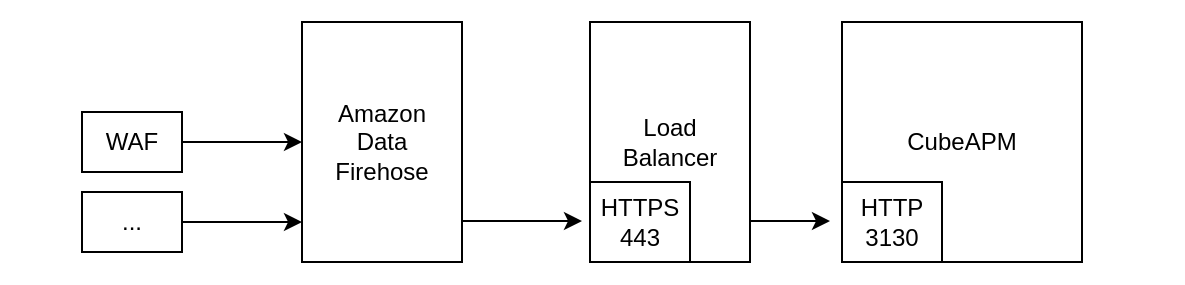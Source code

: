 <mxfile version="28.0.6">
  <diagram name="Page-1" id="ydM4uLpn_bMe_xV5Nbt1">
    <mxGraphModel dx="976" dy="545" grid="1" gridSize="10" guides="1" tooltips="1" connect="1" arrows="1" fold="1" page="1" pageScale="1" pageWidth="827" pageHeight="1169" math="0" shadow="0">
      <root>
        <mxCell id="0" />
        <mxCell id="1" parent="0" />
        <mxCell id="ngB1li15whf8Q4nunsyD-12" value="" style="rounded=0;whiteSpace=wrap;html=1;strokeColor=#ffffff;fillColor=default;" parent="1" vertex="1">
          <mxGeometry x="80" y="120" width="590" height="140" as="geometry" />
        </mxCell>
        <mxCell id="ngB1li15whf8Q4nunsyD-4" value="Load&lt;br&gt;Balancer" style="rounded=0;whiteSpace=wrap;html=1;" parent="1" vertex="1">
          <mxGeometry x="374" y="130" width="80" height="120" as="geometry" />
        </mxCell>
        <mxCell id="ngB1li15whf8Q4nunsyD-5" value="CubeAPM" style="whiteSpace=wrap;html=1;aspect=fixed;" parent="1" vertex="1">
          <mxGeometry x="500" y="130" width="120" height="120" as="geometry" />
        </mxCell>
        <mxCell id="ngB1li15whf8Q4nunsyD-9" value="HTTPS&lt;br&gt;443" style="rounded=0;whiteSpace=wrap;html=1;" parent="1" vertex="1">
          <mxGeometry x="374" y="210" width="50" height="40" as="geometry" />
        </mxCell>
        <mxCell id="ngB1li15whf8Q4nunsyD-10" value="HTTP&lt;br&gt;3130" style="rounded=0;whiteSpace=wrap;html=1;" parent="1" vertex="1">
          <mxGeometry x="500" y="210" width="50" height="40" as="geometry" />
        </mxCell>
        <mxCell id="ngB1li15whf8Q4nunsyD-11" value="" style="endArrow=classic;html=1;rounded=0;exitX=1;exitY=0.5;exitDx=0;exitDy=0;entryX=0;entryY=0.5;entryDx=0;entryDy=0;" parent="1" edge="1">
          <mxGeometry width="50" height="50" relative="1" as="geometry">
            <mxPoint x="454" y="229.5" as="sourcePoint" />
            <mxPoint x="494" y="229.5" as="targetPoint" />
          </mxGeometry>
        </mxCell>
        <mxCell id="FyH4zrMeeF8NloVL9Lp1-29" value="" style="edgeStyle=orthogonalEdgeStyle;rounded=0;orthogonalLoop=1;jettySize=auto;html=1;" edge="1" parent="1" source="8x0kLq0rBs4-9IcZ4H1p-2" target="8x0kLq0rBs4-9IcZ4H1p-4">
          <mxGeometry relative="1" as="geometry" />
        </mxCell>
        <mxCell id="8x0kLq0rBs4-9IcZ4H1p-2" value="WAF" style="rounded=0;whiteSpace=wrap;html=1;" parent="1" vertex="1">
          <mxGeometry x="120" y="175" width="50" height="30" as="geometry" />
        </mxCell>
        <mxCell id="8x0kLq0rBs4-9IcZ4H1p-3" value="..." style="rounded=0;whiteSpace=wrap;html=1;" parent="1" vertex="1">
          <mxGeometry x="120" y="215" width="50" height="30" as="geometry" />
        </mxCell>
        <mxCell id="8x0kLq0rBs4-9IcZ4H1p-4" value="&lt;div&gt;Amazon&lt;div&gt;Data&lt;/div&gt;&lt;div&gt;Firehose&lt;/div&gt;&lt;/div&gt;" style="rounded=0;whiteSpace=wrap;html=1;" parent="1" vertex="1">
          <mxGeometry x="230" y="130" width="80" height="120" as="geometry" />
        </mxCell>
        <mxCell id="FyH4zrMeeF8NloVL9Lp1-28" value="" style="endArrow=classic;html=1;rounded=0;entryX=0;entryY=0.5;entryDx=0;entryDy=0;" edge="1" parent="1">
          <mxGeometry relative="1" as="geometry">
            <mxPoint x="310" y="229.5" as="sourcePoint" />
            <mxPoint x="370" y="229.5" as="targetPoint" />
          </mxGeometry>
        </mxCell>
        <mxCell id="FyH4zrMeeF8NloVL9Lp1-34" value="" style="endArrow=classic;html=1;rounded=0;" edge="1" parent="1">
          <mxGeometry relative="1" as="geometry">
            <mxPoint x="170" y="230" as="sourcePoint" />
            <mxPoint x="230" y="230" as="targetPoint" />
          </mxGeometry>
        </mxCell>
      </root>
    </mxGraphModel>
  </diagram>
</mxfile>
